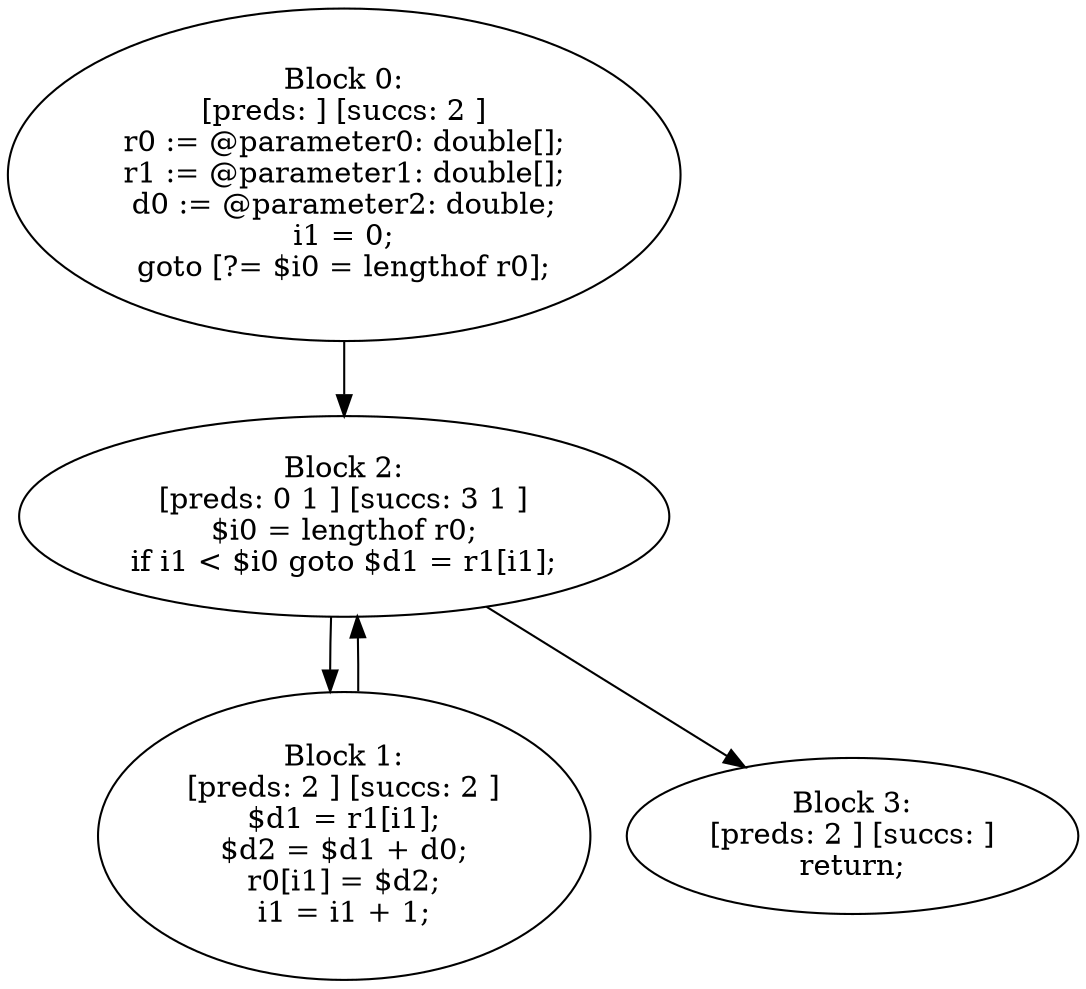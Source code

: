 digraph "unitGraph" {
    "Block 0:
[preds: ] [succs: 2 ]
r0 := @parameter0: double[];
r1 := @parameter1: double[];
d0 := @parameter2: double;
i1 = 0;
goto [?= $i0 = lengthof r0];
"
    "Block 1:
[preds: 2 ] [succs: 2 ]
$d1 = r1[i1];
$d2 = $d1 + d0;
r0[i1] = $d2;
i1 = i1 + 1;
"
    "Block 2:
[preds: 0 1 ] [succs: 3 1 ]
$i0 = lengthof r0;
if i1 < $i0 goto $d1 = r1[i1];
"
    "Block 3:
[preds: 2 ] [succs: ]
return;
"
    "Block 0:
[preds: ] [succs: 2 ]
r0 := @parameter0: double[];
r1 := @parameter1: double[];
d0 := @parameter2: double;
i1 = 0;
goto [?= $i0 = lengthof r0];
"->"Block 2:
[preds: 0 1 ] [succs: 3 1 ]
$i0 = lengthof r0;
if i1 < $i0 goto $d1 = r1[i1];
";
    "Block 1:
[preds: 2 ] [succs: 2 ]
$d1 = r1[i1];
$d2 = $d1 + d0;
r0[i1] = $d2;
i1 = i1 + 1;
"->"Block 2:
[preds: 0 1 ] [succs: 3 1 ]
$i0 = lengthof r0;
if i1 < $i0 goto $d1 = r1[i1];
";
    "Block 2:
[preds: 0 1 ] [succs: 3 1 ]
$i0 = lengthof r0;
if i1 < $i0 goto $d1 = r1[i1];
"->"Block 3:
[preds: 2 ] [succs: ]
return;
";
    "Block 2:
[preds: 0 1 ] [succs: 3 1 ]
$i0 = lengthof r0;
if i1 < $i0 goto $d1 = r1[i1];
"->"Block 1:
[preds: 2 ] [succs: 2 ]
$d1 = r1[i1];
$d2 = $d1 + d0;
r0[i1] = $d2;
i1 = i1 + 1;
";
}

